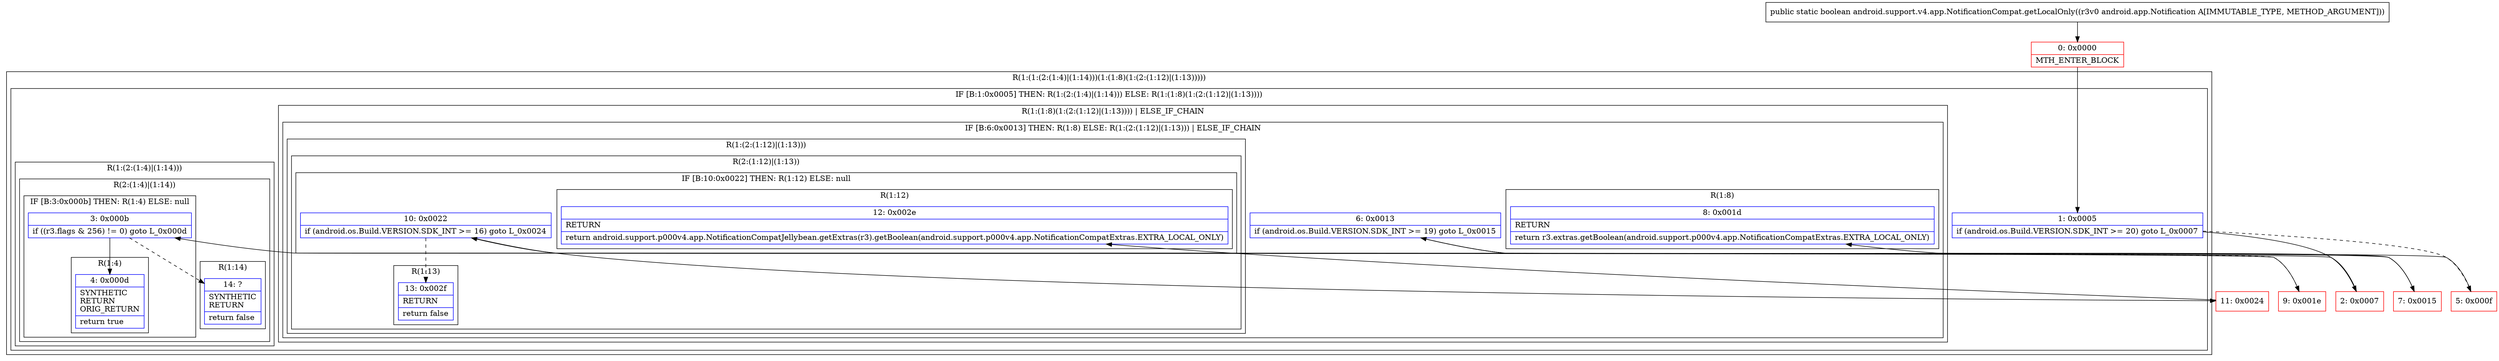 digraph "CFG forandroid.support.v4.app.NotificationCompat.getLocalOnly(Landroid\/app\/Notification;)Z" {
subgraph cluster_Region_810180237 {
label = "R(1:(1:(2:(1:4)|(1:14)))(1:(1:8)(1:(2:(1:12)|(1:13)))))";
node [shape=record,color=blue];
subgraph cluster_IfRegion_1292299277 {
label = "IF [B:1:0x0005] THEN: R(1:(2:(1:4)|(1:14))) ELSE: R(1:(1:8)(1:(2:(1:12)|(1:13))))";
node [shape=record,color=blue];
Node_1 [shape=record,label="{1\:\ 0x0005|if (android.os.Build.VERSION.SDK_INT \>= 20) goto L_0x0007\l}"];
subgraph cluster_Region_1470345628 {
label = "R(1:(2:(1:4)|(1:14)))";
node [shape=record,color=blue];
subgraph cluster_Region_704850002 {
label = "R(2:(1:4)|(1:14))";
node [shape=record,color=blue];
subgraph cluster_IfRegion_1222620585 {
label = "IF [B:3:0x000b] THEN: R(1:4) ELSE: null";
node [shape=record,color=blue];
Node_3 [shape=record,label="{3\:\ 0x000b|if ((r3.flags & 256) != 0) goto L_0x000d\l}"];
subgraph cluster_Region_843271739 {
label = "R(1:4)";
node [shape=record,color=blue];
Node_4 [shape=record,label="{4\:\ 0x000d|SYNTHETIC\lRETURN\lORIG_RETURN\l|return true\l}"];
}
}
subgraph cluster_Region_2015770302 {
label = "R(1:14)";
node [shape=record,color=blue];
Node_14 [shape=record,label="{14\:\ ?|SYNTHETIC\lRETURN\l|return false\l}"];
}
}
}
subgraph cluster_Region_1272234064 {
label = "R(1:(1:8)(1:(2:(1:12)|(1:13)))) | ELSE_IF_CHAIN\l";
node [shape=record,color=blue];
subgraph cluster_IfRegion_2123585150 {
label = "IF [B:6:0x0013] THEN: R(1:8) ELSE: R(1:(2:(1:12)|(1:13))) | ELSE_IF_CHAIN\l";
node [shape=record,color=blue];
Node_6 [shape=record,label="{6\:\ 0x0013|if (android.os.Build.VERSION.SDK_INT \>= 19) goto L_0x0015\l}"];
subgraph cluster_Region_1451879681 {
label = "R(1:8)";
node [shape=record,color=blue];
Node_8 [shape=record,label="{8\:\ 0x001d|RETURN\l|return r3.extras.getBoolean(android.support.p000v4.app.NotificationCompatExtras.EXTRA_LOCAL_ONLY)\l}"];
}
subgraph cluster_Region_525574824 {
label = "R(1:(2:(1:12)|(1:13)))";
node [shape=record,color=blue];
subgraph cluster_Region_1927817042 {
label = "R(2:(1:12)|(1:13))";
node [shape=record,color=blue];
subgraph cluster_IfRegion_380420055 {
label = "IF [B:10:0x0022] THEN: R(1:12) ELSE: null";
node [shape=record,color=blue];
Node_10 [shape=record,label="{10\:\ 0x0022|if (android.os.Build.VERSION.SDK_INT \>= 16) goto L_0x0024\l}"];
subgraph cluster_Region_265595366 {
label = "R(1:12)";
node [shape=record,color=blue];
Node_12 [shape=record,label="{12\:\ 0x002e|RETURN\l|return android.support.p000v4.app.NotificationCompatJellybean.getExtras(r3).getBoolean(android.support.p000v4.app.NotificationCompatExtras.EXTRA_LOCAL_ONLY)\l}"];
}
}
subgraph cluster_Region_227544150 {
label = "R(1:13)";
node [shape=record,color=blue];
Node_13 [shape=record,label="{13\:\ 0x002f|RETURN\l|return false\l}"];
}
}
}
}
}
}
}
Node_0 [shape=record,color=red,label="{0\:\ 0x0000|MTH_ENTER_BLOCK\l}"];
Node_2 [shape=record,color=red,label="{2\:\ 0x0007}"];
Node_5 [shape=record,color=red,label="{5\:\ 0x000f}"];
Node_7 [shape=record,color=red,label="{7\:\ 0x0015}"];
Node_9 [shape=record,color=red,label="{9\:\ 0x001e}"];
Node_11 [shape=record,color=red,label="{11\:\ 0x0024}"];
MethodNode[shape=record,label="{public static boolean android.support.v4.app.NotificationCompat.getLocalOnly((r3v0 android.app.Notification A[IMMUTABLE_TYPE, METHOD_ARGUMENT])) }"];
MethodNode -> Node_0;
Node_1 -> Node_2;
Node_1 -> Node_5[style=dashed];
Node_3 -> Node_4;
Node_3 -> Node_14[style=dashed];
Node_6 -> Node_7;
Node_6 -> Node_9[style=dashed];
Node_10 -> Node_11;
Node_10 -> Node_13[style=dashed];
Node_0 -> Node_1;
Node_2 -> Node_3;
Node_5 -> Node_6;
Node_7 -> Node_8;
Node_9 -> Node_10;
Node_11 -> Node_12;
}

